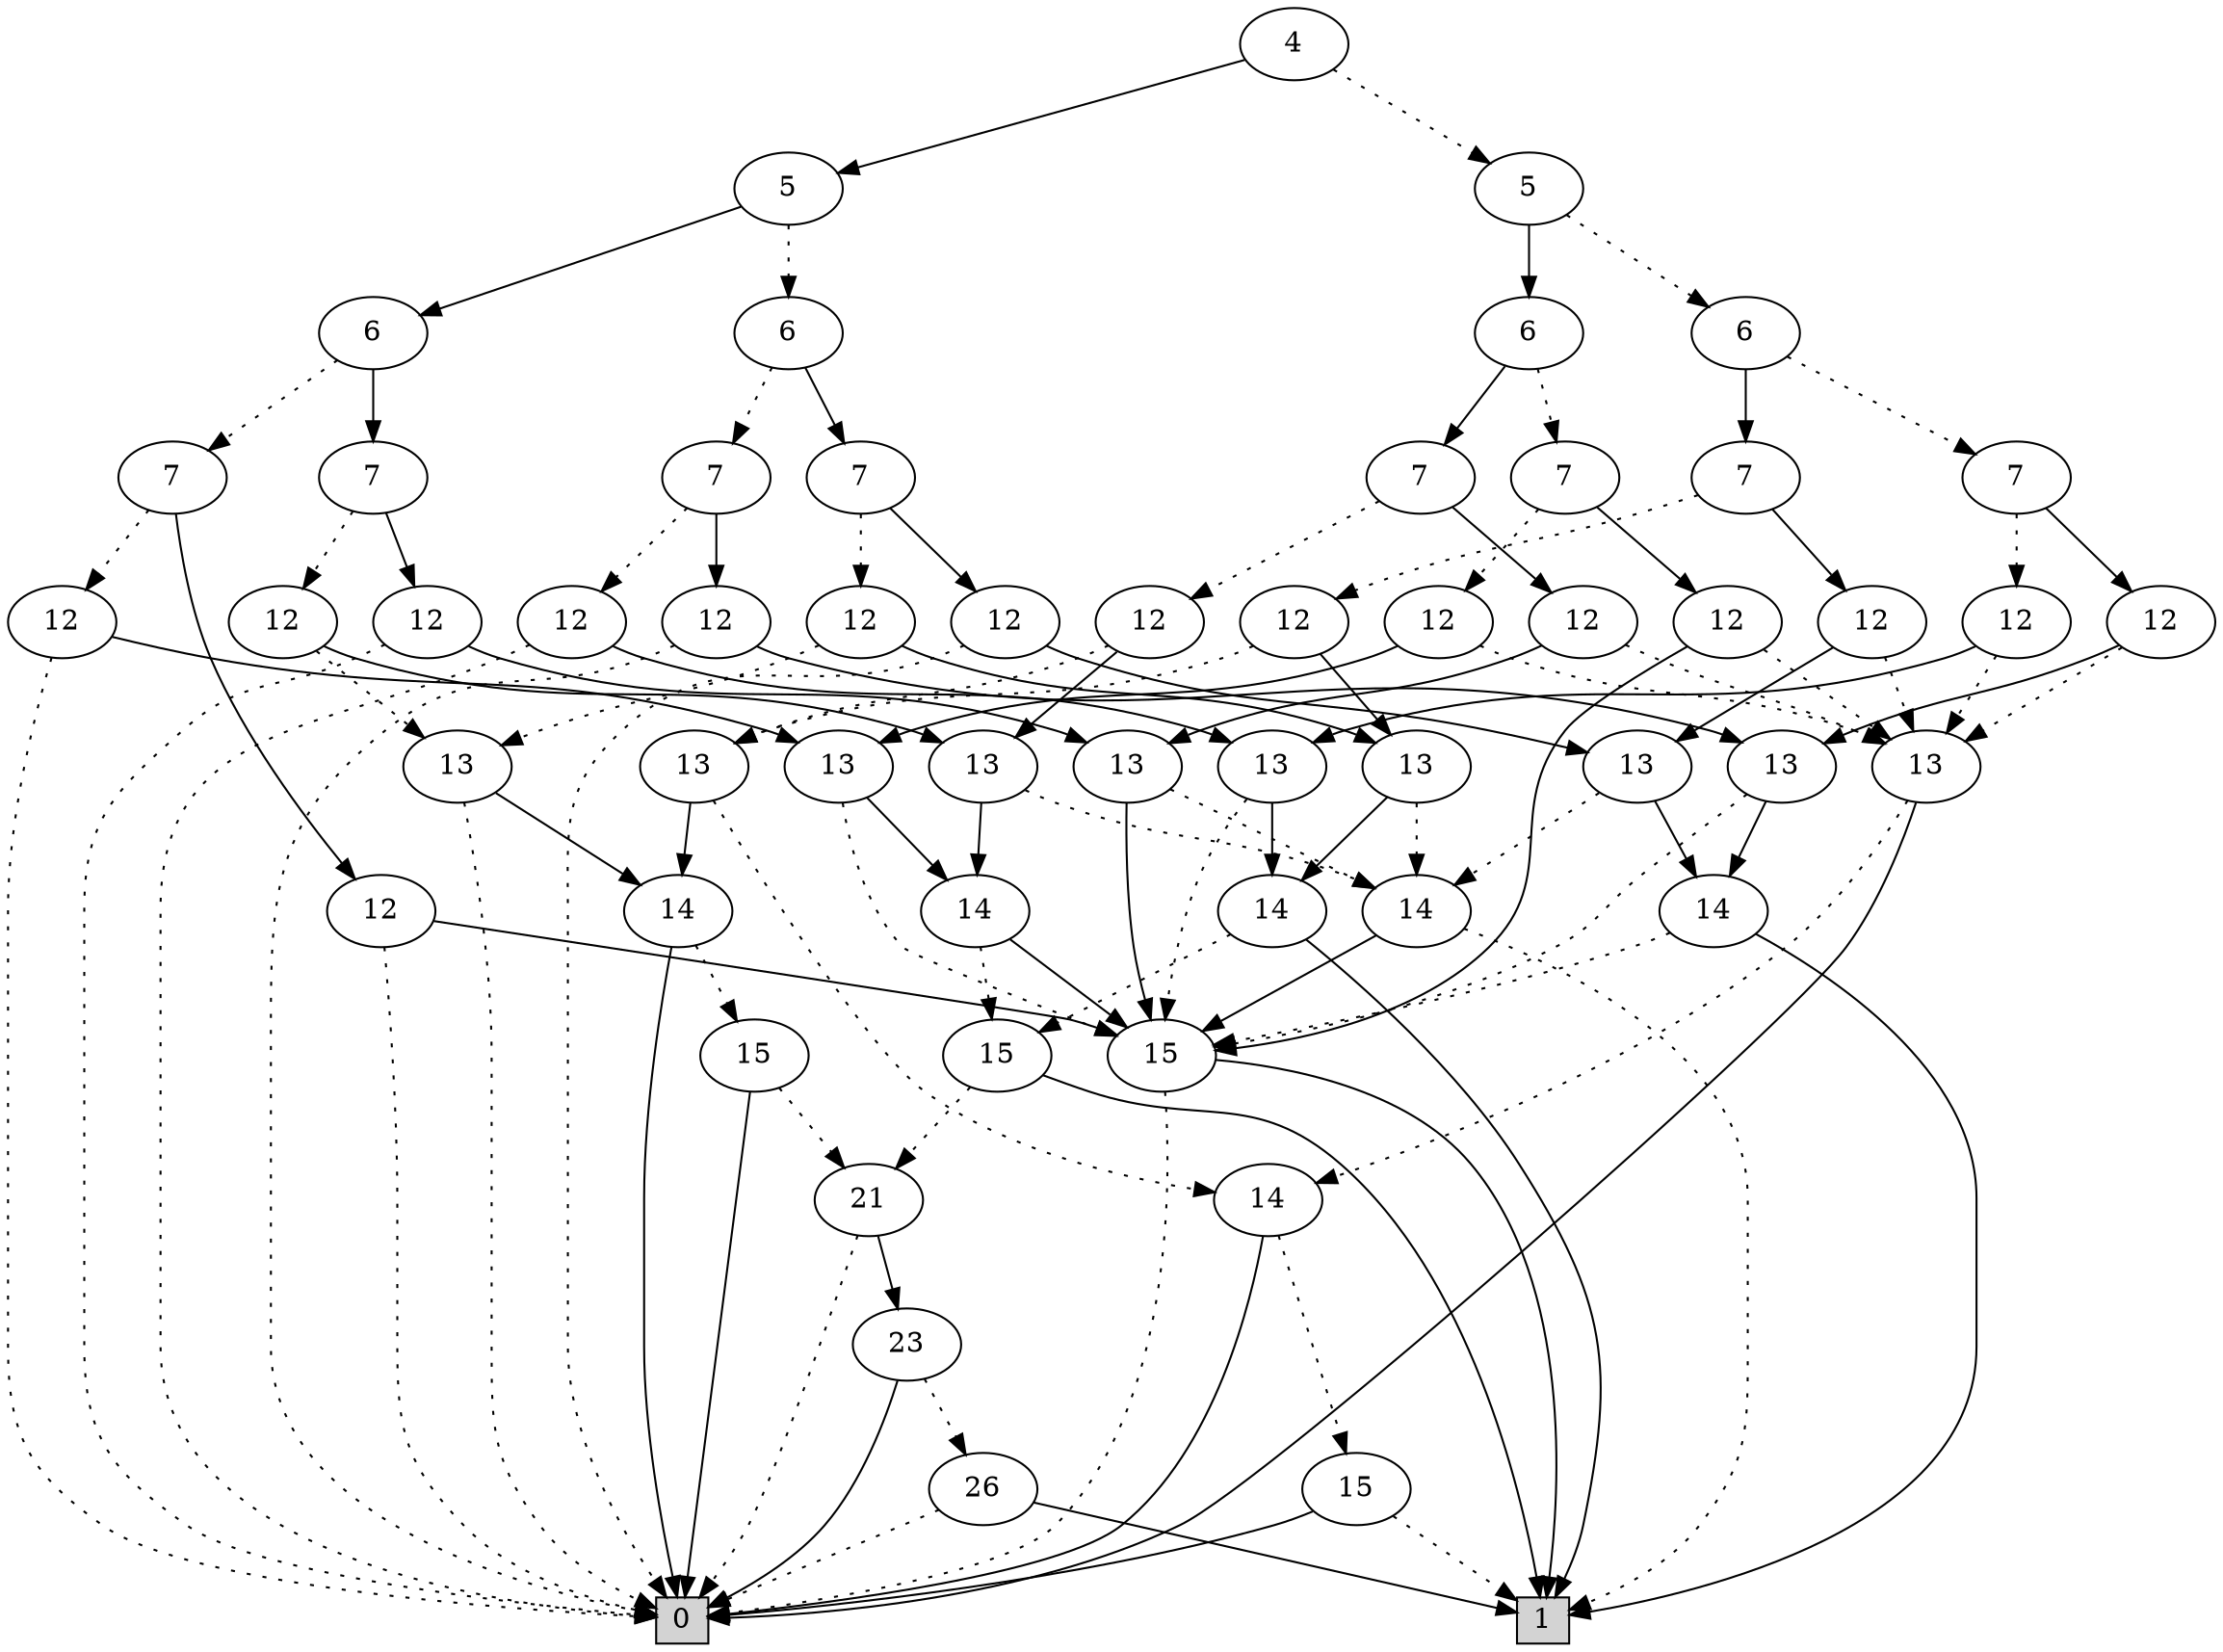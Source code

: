 digraph G {
0 [shape=box, label="0", style=filled, shape=box, height=0.3, width=0.3];
1 [shape=box, label="1", style=filled, shape=box, height=0.3, width=0.3];
716 [label="4"];
716 -> 704 [style=dotted];
716 -> 715 [style=filled];
704 [label="5"];
704 -> 693 [style=dotted];
704 -> 703 [style=filled];
693 [label="6"];
693 -> 688 [style=dotted];
693 -> 692 [style=filled];
688 [label="7"];
688 -> 686 [style=dotted];
688 -> 687 [style=filled];
686 [label="12"];
686 -> 322 [style=dotted];
686 -> 685 [style=filled];
322 [label="13"];
322 -> 204 [style=dotted];
322 -> 0 [style=filled];
204 [label="14"];
204 -> 33 [style=dotted];
204 -> 0 [style=filled];
33 [label="15"];
33 -> 1 [style=dotted];
33 -> 0 [style=filled];
685 [label="13"];
685 -> 32 [style=dotted];
685 -> 684 [style=filled];
32 [label="15"];
32 -> 0 [style=dotted];
32 -> 1 [style=filled];
684 [label="14"];
684 -> 683 [style=dotted];
684 -> 1 [style=filled];
683 [label="15"];
683 -> 603 [style=dotted];
683 -> 1 [style=filled];
603 [label="21"];
603 -> 0 [style=dotted];
603 -> 602 [style=filled];
602 [label="23"];
602 -> 54 [style=dotted];
602 -> 0 [style=filled];
54 [label="26"];
54 -> 0 [style=dotted];
54 -> 1 [style=filled];
687 [label="12"];
687 -> 322 [style=dotted];
687 -> 271 [style=filled];
271 [label="13"];
271 -> 32 [style=dotted];
271 -> 207 [style=filled];
207 [label="14"];
207 -> 32 [style=dotted];
207 -> 1 [style=filled];
692 [label="7"];
692 -> 690 [style=dotted];
692 -> 691 [style=filled];
690 [label="12"];
690 -> 623 [style=dotted];
690 -> 689 [style=filled];
623 [label="13"];
623 -> 204 [style=dotted];
623 -> 622 [style=filled];
622 [label="14"];
622 -> 608 [style=dotted];
622 -> 0 [style=filled];
608 [label="15"];
608 -> 603 [style=dotted];
608 -> 0 [style=filled];
689 [label="13"];
689 -> 226 [style=dotted];
689 -> 684 [style=filled];
226 [label="14"];
226 -> 1 [style=dotted];
226 -> 32 [style=filled];
691 [label="12"];
691 -> 322 [style=dotted];
691 -> 350 [style=filled];
350 [label="13"];
350 -> 226 [style=dotted];
350 -> 207 [style=filled];
703 [label="6"];
703 -> 698 [style=dotted];
703 -> 702 [style=filled];
698 [label="7"];
698 -> 696 [style=dotted];
698 -> 697 [style=filled];
696 [label="12"];
696 -> 322 [style=dotted];
696 -> 695 [style=filled];
695 [label="13"];
695 -> 32 [style=dotted];
695 -> 694 [style=filled];
694 [label="14"];
694 -> 683 [style=dotted];
694 -> 32 [style=filled];
697 [label="12"];
697 -> 322 [style=dotted];
697 -> 32 [style=filled];
702 [label="7"];
702 -> 700 [style=dotted];
702 -> 701 [style=filled];
700 [label="12"];
700 -> 623 [style=dotted];
700 -> 699 [style=filled];
699 [label="13"];
699 -> 226 [style=dotted];
699 -> 694 [style=filled];
701 [label="12"];
701 -> 322 [style=dotted];
701 -> 446 [style=filled];
446 [label="13"];
446 -> 226 [style=dotted];
446 -> 32 [style=filled];
715 [label="5"];
715 -> 709 [style=dotted];
715 -> 714 [style=filled];
709 [label="6"];
709 -> 706 [style=dotted];
709 -> 708 [style=filled];
706 [label="7"];
706 -> 705 [style=dotted];
706 -> 583 [style=filled];
705 [label="12"];
705 -> 0 [style=dotted];
705 -> 685 [style=filled];
583 [label="12"];
583 -> 0 [style=dotted];
583 -> 271 [style=filled];
708 [label="7"];
708 -> 707 [style=dotted];
708 -> 584 [style=filled];
707 [label="12"];
707 -> 624 [style=dotted];
707 -> 689 [style=filled];
624 [label="13"];
624 -> 0 [style=dotted];
624 -> 622 [style=filled];
584 [label="12"];
584 -> 0 [style=dotted];
584 -> 350 [style=filled];
714 [label="6"];
714 -> 711 [style=dotted];
714 -> 713 [style=filled];
711 [label="7"];
711 -> 710 [style=dotted];
711 -> 586 [style=filled];
710 [label="12"];
710 -> 0 [style=dotted];
710 -> 695 [style=filled];
586 [label="12"];
586 -> 0 [style=dotted];
586 -> 32 [style=filled];
713 [label="7"];
713 -> 712 [style=dotted];
713 -> 587 [style=filled];
712 [label="12"];
712 -> 624 [style=dotted];
712 -> 699 [style=filled];
587 [label="12"];
587 -> 0 [style=dotted];
587 -> 446 [style=filled];
}

